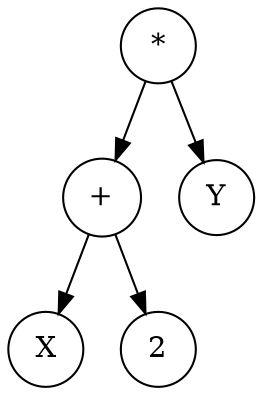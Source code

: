 digraph tree {
    rankdir=TB;
    size="2,5"

    node [shape = circle];
    s1   [ label="*" ];
    s11  [ label="+" ];
    s12  [ label="Y" ];
    s111 [ label="X" ];
    s112 [ label="2" ];
    s1  -> s11;
    s1  -> s12;
    s11 -> s111;
    s11 -> s112;
}
